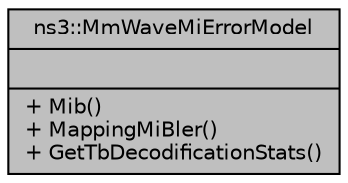 digraph "ns3::MmWaveMiErrorModel"
{
  edge [fontname="Helvetica",fontsize="10",labelfontname="Helvetica",labelfontsize="10"];
  node [fontname="Helvetica",fontsize="10",shape=record];
  Node1 [label="{ns3::MmWaveMiErrorModel\n||+ Mib()\l+ MappingMiBler()\l+ GetTbDecodificationStats()\l}",height=0.2,width=0.4,color="black", fillcolor="grey75", style="filled", fontcolor="black"];
}
